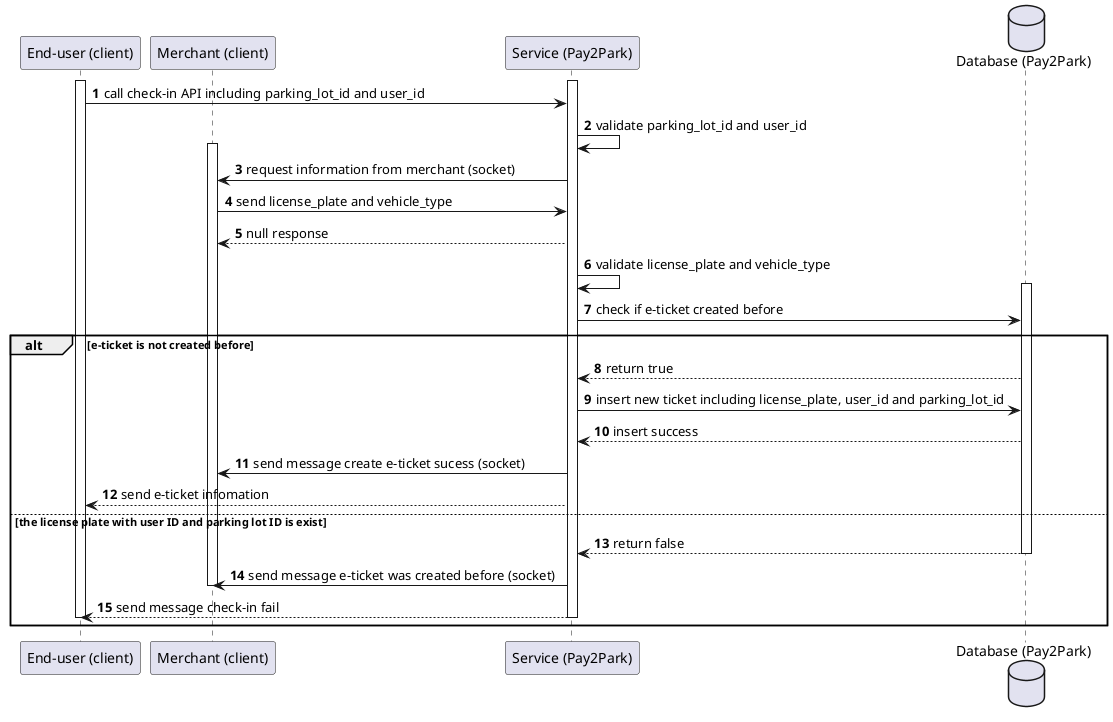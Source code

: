 @startuml


participant "End-user (client)" as enduser
participant "Merchant (client)" as merchant
participant "Service (Pay2Park)" as service
database "Database (Pay2Park)" as DB

autonumber
activate service
activate enduser

enduser -> service: call check-in API including parking_lot_id and user_id

service -> service: validate parking_lot_id and user_id

activate merchant

service -> merchant: request information from merchant (socket)
merchant -> service: send license_plate and vehicle_type
service --> merchant: null response
service -> service: validate license_plate and vehicle_type

activate DB
service -> DB: check if e-ticket created before

alt e-ticket is not created before
    DB --> service: return true
    service -> DB: insert new ticket including license_plate, user_id and parking_lot_id
    DB --> service: insert success
    service -> merchant: send message create e-ticket sucess (socket)
    service --> enduser: send e-ticket infomation

else the license plate with user ID and parking lot ID is exist
    DB --> service: return false
    deactivate DB
    service -> merchant:send message e-ticket was created before (socket)
    deactivate merchant
    service --> enduser: send message check-in fail
    deactivate enduser
    deactivate service
end



@enduml